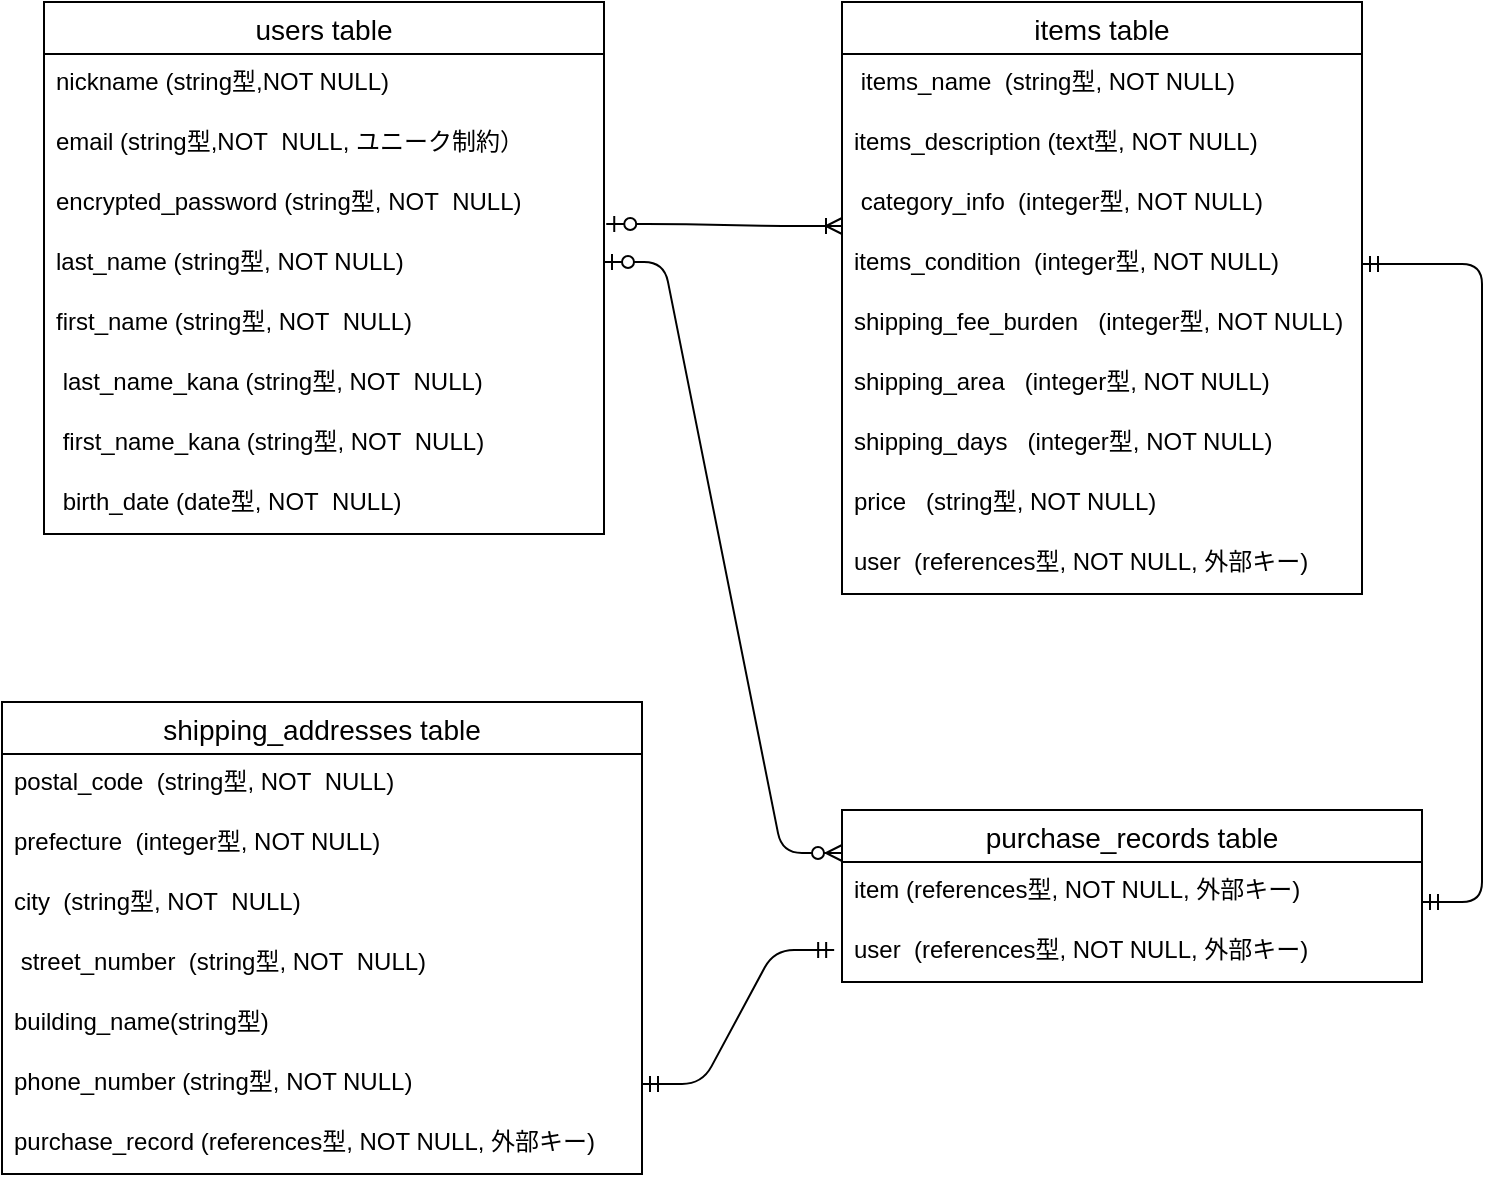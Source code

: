 <mxfile>
    <diagram id="MxuC3IoGH4ojOCcU3gQt" name="ページ1">
        <mxGraphModel dx="442" dy="630" grid="1" gridSize="10" guides="1" tooltips="1" connect="1" arrows="1" fold="1" page="1" pageScale="1" pageWidth="827" pageHeight="1169" math="0" shadow="0">
            <root>
                <mxCell id="0"/>
                <mxCell id="1" parent="0"/>
                <mxCell id="yUhPNyZuzkluN0zfqJiq-1" value="users table" style="swimlane;fontStyle=0;childLayout=stackLayout;horizontal=1;startSize=26;horizontalStack=0;resizeParent=1;resizeParentMax=0;resizeLast=0;collapsible=1;marginBottom=0;align=center;fontSize=14;" parent="1" vertex="1">
                    <mxGeometry x="41" y="70" width="280" height="266" as="geometry"/>
                </mxCell>
                <mxCell id="yUhPNyZuzkluN0zfqJiq-2" value="nickname (string型,NOT NULL)" style="text;strokeColor=none;fillColor=none;spacingLeft=4;spacingRight=4;overflow=hidden;rotatable=0;points=[[0,0.5],[1,0.5]];portConstraint=eastwest;fontSize=12;" parent="yUhPNyZuzkluN0zfqJiq-1" vertex="1">
                    <mxGeometry y="26" width="280" height="30" as="geometry"/>
                </mxCell>
                <mxCell id="yUhPNyZuzkluN0zfqJiq-3" value="email (string型,NOT  NULL, ユニーク制約）&#10;" style="text;strokeColor=none;fillColor=none;spacingLeft=4;spacingRight=4;overflow=hidden;rotatable=0;points=[[0,0.5],[1,0.5]];portConstraint=eastwest;fontSize=12;" parent="yUhPNyZuzkluN0zfqJiq-1" vertex="1">
                    <mxGeometry y="56" width="280" height="30" as="geometry"/>
                </mxCell>
                <mxCell id="yUhPNyZuzkluN0zfqJiq-11" value="encrypted_password (string型, NOT  NULL)&#10;" style="text;strokeColor=none;fillColor=none;spacingLeft=4;spacingRight=4;overflow=hidden;rotatable=0;points=[[0,0.5],[1,0.5]];portConstraint=eastwest;fontSize=12;" parent="yUhPNyZuzkluN0zfqJiq-1" vertex="1">
                    <mxGeometry y="86" width="280" height="30" as="geometry"/>
                </mxCell>
                <mxCell id="yUhPNyZuzkluN0zfqJiq-17" value="last_name (string型, NOT NULL)" style="text;strokeColor=none;fillColor=none;spacingLeft=4;spacingRight=4;overflow=hidden;rotatable=0;points=[[0,0.5],[1,0.5]];portConstraint=eastwest;fontSize=12;" parent="yUhPNyZuzkluN0zfqJiq-1" vertex="1">
                    <mxGeometry y="116" width="280" height="30" as="geometry"/>
                </mxCell>
                <mxCell id="yUhPNyZuzkluN0zfqJiq-18" value="first_name (string型, NOT  NULL)&#10;" style="text;strokeColor=none;fillColor=none;spacingLeft=4;spacingRight=4;overflow=hidden;rotatable=0;points=[[0,0.5],[1,0.5]];portConstraint=eastwest;fontSize=12;" parent="yUhPNyZuzkluN0zfqJiq-1" vertex="1">
                    <mxGeometry y="146" width="280" height="30" as="geometry"/>
                </mxCell>
                <mxCell id="yUhPNyZuzkluN0zfqJiq-15" value=" last_name_kana (string型, NOT  NULL)&#10;" style="text;strokeColor=none;fillColor=none;spacingLeft=4;spacingRight=4;overflow=hidden;rotatable=0;points=[[0,0.5],[1,0.5]];portConstraint=eastwest;fontSize=12;" parent="yUhPNyZuzkluN0zfqJiq-1" vertex="1">
                    <mxGeometry y="176" width="280" height="30" as="geometry"/>
                </mxCell>
                <mxCell id="yUhPNyZuzkluN0zfqJiq-19" value=" first_name_kana (string型, NOT  NULL)&#10;" style="text;strokeColor=none;fillColor=none;spacingLeft=4;spacingRight=4;overflow=hidden;rotatable=0;points=[[0,0.5],[1,0.5]];portConstraint=eastwest;fontSize=12;" parent="yUhPNyZuzkluN0zfqJiq-1" vertex="1">
                    <mxGeometry y="206" width="280" height="30" as="geometry"/>
                </mxCell>
                <mxCell id="yUhPNyZuzkluN0zfqJiq-13" value=" birth_date (date型, NOT  NULL)&#10;" style="text;strokeColor=none;fillColor=none;spacingLeft=4;spacingRight=4;overflow=hidden;rotatable=0;points=[[0,0.5],[1,0.5]];portConstraint=eastwest;fontSize=12;" parent="yUhPNyZuzkluN0zfqJiq-1" vertex="1">
                    <mxGeometry y="236" width="280" height="30" as="geometry"/>
                </mxCell>
                <mxCell id="yUhPNyZuzkluN0zfqJiq-20" value="items table" style="swimlane;fontStyle=0;childLayout=stackLayout;horizontal=1;startSize=26;horizontalStack=0;resizeParent=1;resizeParentMax=0;resizeLast=0;collapsible=1;marginBottom=0;align=center;fontSize=14;" parent="1" vertex="1">
                    <mxGeometry x="440" y="70" width="260" height="296" as="geometry"/>
                </mxCell>
                <mxCell id="yUhPNyZuzkluN0zfqJiq-24" value=" items_name  (string型, NOT NULL)" style="text;strokeColor=none;fillColor=none;spacingLeft=4;spacingRight=4;overflow=hidden;rotatable=0;points=[[0,0.5],[1,0.5]];portConstraint=eastwest;fontSize=12;" parent="yUhPNyZuzkluN0zfqJiq-20" vertex="1">
                    <mxGeometry y="26" width="260" height="30" as="geometry"/>
                </mxCell>
                <mxCell id="yUhPNyZuzkluN0zfqJiq-25" value="items_description (text型, NOT NULL)" style="text;strokeColor=none;fillColor=none;spacingLeft=4;spacingRight=4;overflow=hidden;rotatable=0;points=[[0,0.5],[1,0.5]];portConstraint=eastwest;fontSize=12;" parent="yUhPNyZuzkluN0zfqJiq-20" vertex="1">
                    <mxGeometry y="56" width="260" height="30" as="geometry"/>
                </mxCell>
                <mxCell id="yUhPNyZuzkluN0zfqJiq-22" value=" category_info  (integer型, NOT NULL)" style="text;strokeColor=none;fillColor=none;spacingLeft=4;spacingRight=4;overflow=hidden;rotatable=0;points=[[0,0.5],[1,0.5]];portConstraint=eastwest;fontSize=12;" parent="yUhPNyZuzkluN0zfqJiq-20" vertex="1">
                    <mxGeometry y="86" width="260" height="30" as="geometry"/>
                </mxCell>
                <mxCell id="yUhPNyZuzkluN0zfqJiq-23" value="items_condition  (integer型, NOT NULL)" style="text;strokeColor=none;fillColor=none;spacingLeft=4;spacingRight=4;overflow=hidden;rotatable=0;points=[[0,0.5],[1,0.5]];portConstraint=eastwest;fontSize=12;" parent="yUhPNyZuzkluN0zfqJiq-20" vertex="1">
                    <mxGeometry y="116" width="260" height="30" as="geometry"/>
                </mxCell>
                <mxCell id="6" value="shipping_fee_burden   (integer型, NOT NULL)" style="text;strokeColor=none;fillColor=none;spacingLeft=4;spacingRight=4;overflow=hidden;rotatable=0;points=[[0,0.5],[1,0.5]];portConstraint=eastwest;fontSize=12;" vertex="1" parent="yUhPNyZuzkluN0zfqJiq-20">
                    <mxGeometry y="146" width="260" height="30" as="geometry"/>
                </mxCell>
                <mxCell id="4" value="shipping_area   (integer型, NOT NULL)" style="text;strokeColor=none;fillColor=none;spacingLeft=4;spacingRight=4;overflow=hidden;rotatable=0;points=[[0,0.5],[1,0.5]];portConstraint=eastwest;fontSize=12;" vertex="1" parent="yUhPNyZuzkluN0zfqJiq-20">
                    <mxGeometry y="176" width="260" height="30" as="geometry"/>
                </mxCell>
                <mxCell id="5" value="shipping_days   (integer型, NOT NULL)" style="text;strokeColor=none;fillColor=none;spacingLeft=4;spacingRight=4;overflow=hidden;rotatable=0;points=[[0,0.5],[1,0.5]];portConstraint=eastwest;fontSize=12;" vertex="1" parent="yUhPNyZuzkluN0zfqJiq-20">
                    <mxGeometry y="206" width="260" height="30" as="geometry"/>
                </mxCell>
                <mxCell id="3" value="price   (string型, NOT NULL)" style="text;strokeColor=none;fillColor=none;spacingLeft=4;spacingRight=4;overflow=hidden;rotatable=0;points=[[0,0.5],[1,0.5]];portConstraint=eastwest;fontSize=12;" vertex="1" parent="yUhPNyZuzkluN0zfqJiq-20">
                    <mxGeometry y="236" width="260" height="30" as="geometry"/>
                </mxCell>
                <mxCell id="2" value="user  (references型, NOT NULL, 外部キー)" style="text;strokeColor=none;fillColor=none;spacingLeft=4;spacingRight=4;overflow=hidden;rotatable=0;points=[[0,0.5],[1,0.5]];portConstraint=eastwest;fontSize=12;" vertex="1" parent="yUhPNyZuzkluN0zfqJiq-20">
                    <mxGeometry y="266" width="260" height="30" as="geometry"/>
                </mxCell>
                <mxCell id="yUhPNyZuzkluN0zfqJiq-26" value="purchase_records table" style="swimlane;fontStyle=0;childLayout=stackLayout;horizontal=1;startSize=26;horizontalStack=0;resizeParent=1;resizeParentMax=0;resizeLast=0;collapsible=1;marginBottom=0;align=center;fontSize=14;" parent="1" vertex="1">
                    <mxGeometry x="440" y="474" width="290" height="86" as="geometry"/>
                </mxCell>
                <mxCell id="yUhPNyZuzkluN0zfqJiq-30" value="shipping_addresses table" style="swimlane;fontStyle=0;childLayout=stackLayout;horizontal=1;startSize=26;horizontalStack=0;resizeParent=1;resizeParentMax=0;resizeLast=0;collapsible=1;marginBottom=0;align=center;fontSize=14;" parent="1" vertex="1">
                    <mxGeometry x="20" y="420" width="320" height="236" as="geometry"/>
                </mxCell>
                <mxCell id="8" value="postal_code  (string型, NOT  NULL)&#10;" style="text;strokeColor=none;fillColor=none;spacingLeft=4;spacingRight=4;overflow=hidden;rotatable=0;points=[[0,0.5],[1,0.5]];portConstraint=eastwest;fontSize=12;" vertex="1" parent="yUhPNyZuzkluN0zfqJiq-30">
                    <mxGeometry y="26" width="320" height="30" as="geometry"/>
                </mxCell>
                <mxCell id="9" value="prefecture  (integer型, NOT NULL)" style="text;strokeColor=none;fillColor=none;spacingLeft=4;spacingRight=4;overflow=hidden;rotatable=0;points=[[0,0.5],[1,0.5]];portConstraint=eastwest;fontSize=12;" vertex="1" parent="yUhPNyZuzkluN0zfqJiq-30">
                    <mxGeometry y="56" width="320" height="30" as="geometry"/>
                </mxCell>
                <mxCell id="10" value="city  (string型, NOT  NULL)&#10;" style="text;strokeColor=none;fillColor=none;spacingLeft=4;spacingRight=4;overflow=hidden;rotatable=0;points=[[0,0.5],[1,0.5]];portConstraint=eastwest;fontSize=12;" vertex="1" parent="yUhPNyZuzkluN0zfqJiq-30">
                    <mxGeometry y="86" width="320" height="30" as="geometry"/>
                </mxCell>
                <mxCell id="11" value=" street_number  (string型, NOT  NULL)&#10;" style="text;strokeColor=none;fillColor=none;spacingLeft=4;spacingRight=4;overflow=hidden;rotatable=0;points=[[0,0.5],[1,0.5]];portConstraint=eastwest;fontSize=12;" vertex="1" parent="yUhPNyZuzkluN0zfqJiq-30">
                    <mxGeometry y="116" width="320" height="30" as="geometry"/>
                </mxCell>
                <mxCell id="13" value="building_name(string型)" style="text;strokeColor=none;fillColor=none;spacingLeft=4;spacingRight=4;overflow=hidden;rotatable=0;points=[[0,0.5],[1,0.5]];portConstraint=eastwest;fontSize=12;" vertex="1" parent="yUhPNyZuzkluN0zfqJiq-30">
                    <mxGeometry y="146" width="320" height="30" as="geometry"/>
                </mxCell>
                <mxCell id="yUhPNyZuzkluN0zfqJiq-33" value="phone_number (string型, NOT NULL)" style="text;strokeColor=none;fillColor=none;spacingLeft=4;spacingRight=4;overflow=hidden;rotatable=0;points=[[0,0.5],[1,0.5]];portConstraint=eastwest;fontSize=12;" parent="yUhPNyZuzkluN0zfqJiq-30" vertex="1">
                    <mxGeometry y="176" width="320" height="30" as="geometry"/>
                </mxCell>
                <mxCell id="yUhPNyZuzkluN0zfqJiq-31" value="purchase_record (references型, NOT NULL, 外部キー)" style="text;strokeColor=none;fillColor=none;spacingLeft=4;spacingRight=4;overflow=hidden;rotatable=0;points=[[0,0.5],[1,0.5]];portConstraint=eastwest;fontSize=12;" parent="yUhPNyZuzkluN0zfqJiq-30" vertex="1">
                    <mxGeometry y="206" width="320" height="30" as="geometry"/>
                </mxCell>
                <mxCell id="yUhPNyZuzkluN0zfqJiq-34" value="" style="edgeStyle=entityRelationEdgeStyle;fontSize=12;html=1;endArrow=ERoneToMany;startArrow=ERzeroToOne;exitX=1.004;exitY=0.833;exitDx=0;exitDy=0;exitPerimeter=0;" parent="1" source="yUhPNyZuzkluN0zfqJiq-11" edge="1">
                    <mxGeometry width="100" height="100" relative="1" as="geometry">
                        <mxPoint x="330" y="180" as="sourcePoint"/>
                        <mxPoint x="440" y="182" as="targetPoint"/>
                    </mxGeometry>
                </mxCell>
                <mxCell id="yUhPNyZuzkluN0zfqJiq-37" value="" style="edgeStyle=entityRelationEdgeStyle;fontSize=12;html=1;endArrow=ERzeroToMany;startArrow=ERzeroToOne;entryX=0;entryY=0.25;entryDx=0;entryDy=0;" parent="1" edge="1" target="yUhPNyZuzkluN0zfqJiq-26">
                    <mxGeometry width="100" height="100" relative="1" as="geometry">
                        <mxPoint x="321" y="200" as="sourcePoint"/>
                        <mxPoint x="440" y="400" as="targetPoint"/>
                    </mxGeometry>
                </mxCell>
                <mxCell id="yUhPNyZuzkluN0zfqJiq-38" value="" style="edgeStyle=entityRelationEdgeStyle;fontSize=12;html=1;endArrow=ERmandOne;startArrow=ERmandOne;entryX=1;entryY=0.5;entryDx=0;entryDy=0;" parent="1" target="yUhPNyZuzkluN0zfqJiq-23" edge="1">
                    <mxGeometry width="100" height="100" relative="1" as="geometry">
                        <mxPoint x="730" y="520" as="sourcePoint"/>
                        <mxPoint x="630" y="260" as="targetPoint"/>
                    </mxGeometry>
                </mxCell>
                <mxCell id="yUhPNyZuzkluN0zfqJiq-39" value="" style="edgeStyle=entityRelationEdgeStyle;fontSize=12;html=1;endArrow=ERmandOne;startArrow=ERmandOne;exitX=1;exitY=0.5;exitDx=0;exitDy=0;entryX=-0.014;entryY=0.733;entryDx=0;entryDy=0;entryPerimeter=0;" parent="1" source="yUhPNyZuzkluN0zfqJiq-33" edge="1" target="yUhPNyZuzkluN0zfqJiq-29">
                    <mxGeometry width="100" height="100" relative="1" as="geometry">
                        <mxPoint x="340" y="520" as="sourcePoint"/>
                        <mxPoint x="440" y="420" as="targetPoint"/>
                    </mxGeometry>
                </mxCell>
                <mxCell id="yUhPNyZuzkluN0zfqJiq-29" value="item (references型, NOT NULL, 外部キー)" style="text;strokeColor=none;fillColor=none;spacingLeft=4;spacingRight=4;overflow=hidden;rotatable=0;points=[[0,0.5],[1,0.5]];portConstraint=eastwest;fontSize=12;" parent="1" vertex="1">
                    <mxGeometry x="440" y="500" width="280" height="60" as="geometry"/>
                </mxCell>
                <mxCell id="7" value="user  (references型, NOT NULL, 外部キー)" style="text;strokeColor=none;fillColor=none;spacingLeft=4;spacingRight=4;overflow=hidden;rotatable=0;points=[[0,0.5],[1,0.5]];portConstraint=eastwest;fontSize=12;" vertex="1" parent="1">
                    <mxGeometry x="440" y="530" width="290" height="30" as="geometry"/>
                </mxCell>
            </root>
        </mxGraphModel>
    </diagram>
</mxfile>